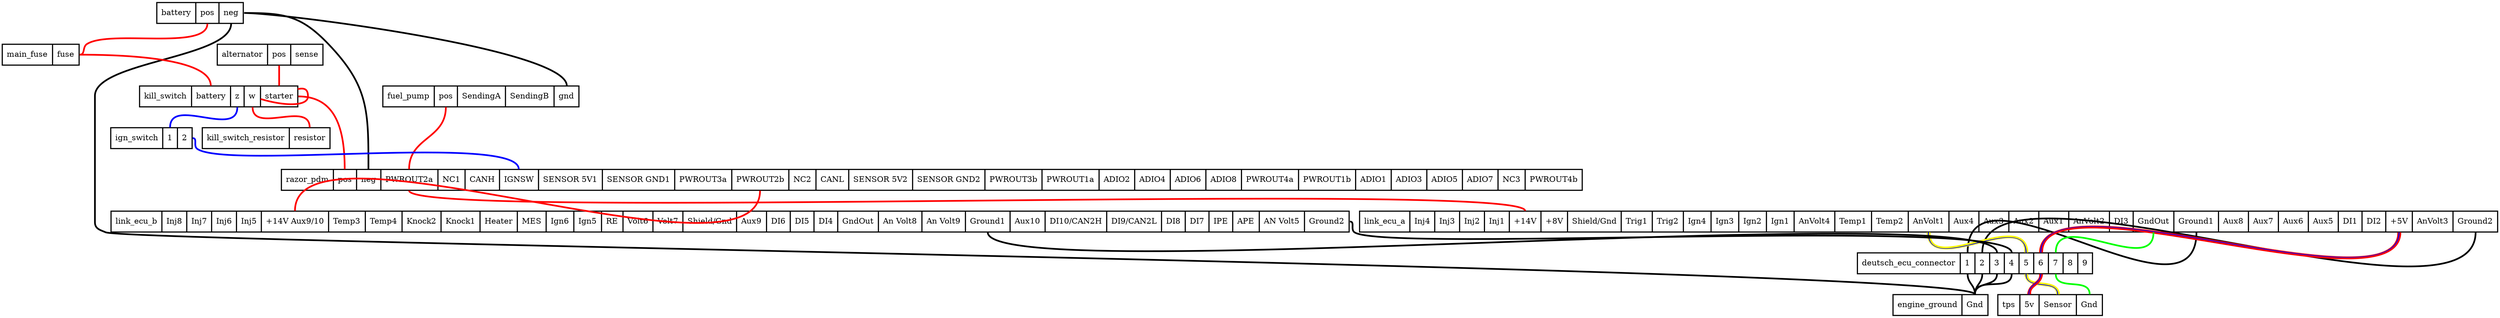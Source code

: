 graph "" {
	graph [bb="0,0,4416,548"];
	node [label="\N",
		shape=record,
		style=bold
	];
	battery	[height=0.51389,
		label="battery | <pos> pos | <neg> neg ",
		pos="350,529.5",
		ranksep=2.0,
		rects="273.5,511.5,342.5,547.5 342.5,511.5,383.5,547.5 383.5,511.5,426.5,547.5",
		width=2.125];
	main_fuse	[height=0.51389,
		label="main_fuse | <fuse> fuse ",
		pos="68,456.5",
		ranksep=2.0,
		rects="0,438.5,89,474.5 89,438.5,136,474.5",
		width=1.8889];
	battery:pos -- main_fuse:fuse	[color=red,
		penwidth=3,
		pos="363,511 363,463 190.6,500.62 150,475 141.5,469.64 147.05,456.5 137,456.5"];
	razor_pdm	[height=0.51389,
		label="razor_pdm | <pos> pos | <neg> neg | <PWROUT2a> PWROUT2a | <NC1> NC1 | <CANH> CANH | <IGNSW> IGNSW | <SENSOR 5V1> SENSOR 5V1 | <SENSOR \
GND1> SENSOR GND1 | <PWROUT3a> PWROUT3a | <PWROUT2b> PWROUT2b | <NC2> NC2 | <CANL> CANL | <SENSOR 5V2> SENSOR 5V2 | <SENSOR GND2> \
SENSOR GND2 | <PWROUT3b> PWROUT3b | <PWROUT1a> PWROUT1a | <ADIO2> ADIO2 | <ADIO4> ADIO4 | <ADIO6> ADIO6 | <ADIO8> ADIO8 | <PWROUT4a> \
PWROUT4a | <PWROUT1b> PWROUT1b | <ADIO1> ADIO1 | <ADIO3> ADIO3 | <ADIO5> ADIO5 | <ADIO7> ADIO7 | <NC3> NC3 | <PWROUT4b> PWROUT4b ",
		pos="1645,237.5",
		ranksep=2.0,
		rects="494,219.5,586,255.5 586,219.5,627,255.5 627,219.5,670,255.5 670,219.5,771,255.5 771,219.5,819,255.5 819,219.5,880,255.5 880,219.5,\
949,255.5 949,219.5,1062,255.5 1062,219.5,1190,255.5 1190,219.5,1291,255.5 1291,219.5,1392,255.5 1392,219.5,1440,255.5 1440,219.5,\
1498,255.5 1498,219.5,1611,255.5 1611,219.5,1739,255.5 1739,219.5,1840,255.5 1840,219.5,1941,255.5 1941,219.5,2004,255.5 2004,219.5,\
2067,255.5 2067,219.5,2130,255.5 2130,219.5,2193,255.5 2193,219.5,2294,255.5 2294,219.5,2395,255.5 2395,219.5,2458,255.5 2458,219.5,\
2521,255.5 2521,219.5,2584,255.5 2584,219.5,2647,255.5 2647,219.5,2695,255.5 2695,219.5,2796,255.5",
		width=31.972];
	battery:neg -- razor_pdm:neg	[color=black,
		penwidth=3,
		pos="428,529.5 498.51,529.5 528.07,525.78 577,475 648,401.32 648,358.32 648,256"];
	fuel_pump	[height=0.51389,
		label="fuel_pump | <pos> pos | <SendingA> SendingA | <SendingB> SendingB | <gnd> gnd ",
		pos="847,383.5",
		ranksep=2.0,
		rects="673.5,365.5,764.5,401.5 764.5,365.5,805.5,401.5 805.5,365.5,890.5,401.5 890.5,365.5,976.5,401.5 976.5,365.5,1020.5,401.5",
		width=4.8194];
	battery:neg -- fuel_pump:gnd	[color=black,
		penwidth=3,
		pos="428,529.5 493.01,529.5 999,467.01 999,402"];
	engine_ground	[height=0.51389,
		label="engine_ground | <Gnd> Gnd ",
		pos="3430,18.5",
		ranksep=2.0,
		rects="3346,0.5,3468,36.5 3468,0.5,3514,36.5",
		width=2.3333];
	battery:neg -- engine_ground:Gnd	[color=black,
		penwidth=3,
		pos="405,511 405,450.52 164,444.98 164,384.5 164,384.5 164,384.5 164,163.5 164,152.02 172.38,150.35 183,146 225.54,128.58 3491,82.969 \
3491,37"];
	kill_switch	[height=0.51389,
		label="kill_switch | <battery> battery | <z> z | <w> w | <starter> starter ",
		pos="383,383.5",
		ranksep=2.0,
		rects="243,365.5,335,401.5 335,365.5,404,401.5 404,365.5,428,401.5 428,365.5,457,401.5 457,365.5,523,401.5",
		width=3.8889];
	main_fuse:fuse -- kill_switch:battery	[color=red,
		penwidth=3,
		pos="137,456.5 189.96,456.5 369,454.96 369,402"];
	link_ecu_a	[height=0.51389,
		label="link_ecu_a | <Inj4> Inj4 | <Inj3> Inj3 | <Inj2> Inj2 | <Inj1> Inj1 | <+14V> +14V | <+8V> +8V | <Shield/Gnd> Shield/Gnd | <Trig1> \
Trig1 | <Trig2> Trig2 | <Ign4> Ign4 | <Ign3> Ign3 | <Ign2> Ign2 | <Ign1> Ign1 | <AnVolt4> AnVolt4 | <Temp1> Temp1 | <Temp2> Temp2 | <\
AnVolt1> AnVolt1 | <Aux4> Aux4 | <Aux3> Aux3 | <Aux2> Aux2 | <Aux1> Aux1 | <AnVolt2> AnVolt2 | <DI3> DI3 | <GndOut> GndOut | <Ground1> \
Ground1 | <Aux8> Aux8 | <Aux7> Aux7 | <Aux6> Aux6 | <Aux5> Aux5 | <DI1> DI1 | <DI2> DI2 | <+5V> +5V | <AnVolt3> AnVolt3 | <Ground2> \
Ground2 ",
		pos="3409,164.5",
		ranksep=2.0,
		rects="2402,146.5,2491,182.5 2491,146.5,2535,182.5 2535,146.5,2579,182.5 2579,146.5,2623,182.5 2623,146.5,2667,182.5 2667,146.5,2723,182.5 \
2723,146.5,2770,182.5 2770,146.5,2865,182.5 2865,146.5,2920,182.5 2920,146.5,2975,182.5 2975,146.5,3024,182.5 3024,146.5,3073,182.5 \
3073,146.5,3122,182.5 3122,146.5,3171,182.5 3171,146.5,3243,182.5 3243,146.5,3308,182.5 3308,146.5,3373,182.5 3373,146.5,3445,182.5 \
3445,146.5,3498,182.5 3498,146.5,3551,182.5 3551,146.5,3604,182.5 3604,146.5,3657,182.5 3657,146.5,3729,182.5 3729,146.5,3771,182.5 \
3771,146.5,3843,182.5 3843,146.5,3922,182.5 3922,146.5,3975,182.5 3975,146.5,4028,182.5 4028,146.5,4081,182.5 4081,146.5,4134,182.5 \
4134,146.5,4176,182.5 4176,146.5,4218,182.5 4218,146.5,4265,182.5 4265,146.5,4337,182.5 4337,146.5,4416,182.5",
		width=27.972];
	razor_pdm:PWROUT2a -- link_ecu_a:"+14V"	[color=red,
		penwidth=3,
		pos="720,219 720,164.13 2695,237.87 2695,183"];
	link_ecu_b	[height=0.51389,
		label="link_ecu_b | <Inj8> Inj8 | <Inj7> Inj7 | <Inj6> Inj6 | <Inj5> Inj5 | <+14V Aux9/10> +14V Aux9/10 | <Temp3> Temp3 | <Temp4> Temp4 | <\
Knock2> Knock2 | <Knock1> Knock1 | <Heater> Heater | <MES> MES | <Ign6> Ign6 | <Ign5> Ign5 | <RE> RE | <Volt6> Volt6 | <Volt7> Volt7 | <\
Shield/Gnd> Shield/Gnd | <Aux9> Aux9 | <DI6> DI6 | <DI5> DI5 | <DI4> DI4 | <GndOut> GndOut | <An Volt8> An Volt8 | <An Volt9> An \
Volt9 | <Ground1> Ground1 | <Aux10> Aux10 | <DI10/CAN2H> DI10/CAN2H | <DI9/CAN2L> DI9/CAN2L | <DI8> DI8 | <DI7> DI7 | <IPE> IPE | <\
APE> APE | <AN Volt5> AN Volt5 | <Ground2> Ground2 ",
		pos="1288,164.5",
		ranksep=2.0,
		rects="192.5,146.5,282.5,182.5 282.5,146.5,326.5,182.5 326.5,146.5,370.5,182.5 370.5,146.5,414.5,182.5 414.5,146.5,458.5,182.5 458.5,146.5,\
577.5,182.5 577.5,146.5,642.5,182.5 642.5,146.5,707.5,182.5 707.5,146.5,776.5,182.5 776.5,146.5,845.5,182.5 845.5,146.5,911.5,182.5 \
911.5,146.5,962.5,182.5 962.5,146.5,1011.5,182.5 1011.5,146.5,1060.5,182.5 1060.5,146.5,1098.5,182.5 1098.5,146.5,1151.5,182.5 1151.5,\
146.5,1204.5,182.5 1204.5,146.5,1299.5,182.5 1299.5,146.5,1352.5,182.5 1352.5,146.5,1394.5,182.5 1394.5,146.5,1436.5,182.5 1436.5,\
146.5,1478.5,182.5 1478.5,146.5,1550.5,182.5 1550.5,146.5,1627.5,182.5 1627.5,146.5,1704.5,182.5 1704.5,146.5,1783.5,182.5 1783.5,\
146.5,1845.5,182.5 1845.5,146.5,1954.5,182.5 1954.5,146.5,2051.5,182.5 2051.5,146.5,2093.5,182.5 2093.5,146.5,2135.5,182.5 2135.5,\
146.5,2177.5,182.5 2177.5,146.5,2224.5,182.5 2224.5,146.5,2304.5,182.5 2304.5,146.5,2383.5,182.5",
		width=30.431];
	razor_pdm:PWROUT2b -- link_ecu_b:"+14V Aux9/10"	[color=red,
		penwidth=3,
		pos="1341,219 1341,35.936 518,366.06 518,183"];
	fuel_pump:pos -- razor_pdm:PWROUT2a	[color=red,
		penwidth=3,
		pos="785,365 785,308.6 720,312.4 720,256"];
	kill_switch:starter -- razor_pdm:pos	[color=red,
		penwidth=3,
		pos="524,383.5 591.37,383.5 606,323.37 606,256"];
	kill_switch:starter -- kill_switch:w	[color=red,
		penwidth=3,
		pos="523.03,396.1 536.25,399.02 541,394.82 541,383.5 541,367.15 503.61,365.65 457.29,379"];
	kill_switch_resistor	[height=0.51389,
		label="kill_switch_resistor | <resistor> resistor ",
		pos="467,310.5",
		ranksep=2.0,
		rects="354,292.5,508,328.5 508,292.5,580,328.5",
		width=3.1389];
	kill_switch:w -- kill_switch_resistor:resistor	[color=red,
		penwidth=3,
		pos="443,365 443,317.34 544,376.66 544,329"];
	ign_switch	[height=0.51389,
		label="ign_switch | <1> 1 | <2> 2 ",
		pos="264,310.5",
		ranksep=2.0,
		rects="192,292.5,284,328.5 284,292.5,310,328.5 310,292.5,336,328.5",
		width=2];
	kill_switch:z -- ign_switch:1	[color=blue,
		penwidth=3,
		pos="416,365 416,309.74 297,384.26 297,329"];
	deutsch_ecu_connector	[height=0.51389,
		label="deutsch_ecu_connector | <1> 1 | <2> 2 | <3> 3 | <4> 4 | <5> 5 | <6> 6 | <7> 7 | <8> 8 | <9> 9 ",
		pos="3491,91.5",
		ranksep=2.0,
		rects="3283,73.5,3465,109.5 3465,73.5,3491,109.5 3491,73.5,3517,109.5 3517,73.5,3543,109.5 3543,73.5,3569,109.5 3569,73.5,3595,109.5 3595,\
73.5,3621,109.5 3621,73.5,3647,109.5 3647,73.5,3673,109.5 3673,73.5,3699,109.5",
		width=5.7778];
	link_ecu_a:Ground1 -- deutsch_ecu_connector:1	[color=black,
		penwidth=3,
		pos="3883,146 3883,-34.71 3478,290.71 3478,110"];
	link_ecu_a:Ground2 -- deutsch_ecu_connector:2	[color=black,
		penwidth=3,
		pos="4377,146 4377,-48.165 3504,304.16 3504,110"];
	link_ecu_a:AnVolt1 -- deutsch_ecu_connector:5	[color="yellow:blue:yellow",
		penwidth=3,
		pos="3409,146 3409,67.464 3582,188.54 3582,110"];
	link_ecu_a:"+5V" -- deutsch_ecu_connector:6	[color="red:blue:red",
		penwidth=3,
		pos="4242,146 4242,4.8842 3608,251.12 3608,110"];
	link_ecu_a:GndOut -- deutsch_ecu_connector:7	[color=green,
		penwidth=3,
		pos="3807,146 3807,67.464 3634,188.54 3634,110"];
	link_ecu_b:Ground1 -- deutsch_ecu_connector:3	[color=black,
		penwidth=3,
		pos="1744,146 1744,46.758 3530,209.24 3530,110"];
	link_ecu_b:Ground2 -- deutsch_ecu_connector:4	[color=black,
		penwidth=3,
		pos="2385,164.5 2394,164.5 2385.6,151.03 2393,146 2446.5,109.67 3556,174.64 3556,110"];
	ign_switch:2 -- razor_pdm:IGNSW	[color=blue,
		penwidth=3,
		pos="337,310.5 345.96,310.5 337.67,297.15 345,292 396.82,255.56 914,319.35 914,256"];
	alternator	[height=0.51389,
		label="alternator | <pos> pos | <sense> sense ",
		pos="474,456.5",
		ranksep=2.0,
		rects="380.5,438.5,469.5,474.5 469.5,438.5,510.5,474.5 510.5,438.5,567.5,474.5",
		width=2.5972];
	alternator:pos -- kill_switch:starter	[color=red,
		penwidth=3,
		pos="490,438 490,422 490,418 490,402"];
	deutsch_ecu_connector:1 -- engine_ground:Gnd	[color=black,
		penwidth=3,
		pos="3478,73 3478,55.989 3491,54.011 3491,37"];
	deutsch_ecu_connector:2 -- engine_ground:Gnd	[color=black,
		penwidth=3,
		pos="3504,73 3504,55.989 3491,54.011 3491,37"];
	deutsch_ecu_connector:3 -- engine_ground:Gnd	[color=black,
		penwidth=3,
		pos="3530,73 3530,49.411 3491,60.589 3491,37"];
	deutsch_ecu_connector:4 -- engine_ground:Gnd	[color=black,
		penwidth=3,
		pos="3556,73 3556,39.976 3491,70.024 3491,37"];
	tps	[height=0.51389,
		label="tps | <5v> 5v | <Sensor> Sensor | <Gnd> Gnd ",
		pos="3624,18.5",
		ranksep=2.0,
		rects="3531.5,0.5,3570.5,36.5 3570.5,0.5,3604.5,36.5 3604.5,0.5,3670.5,36.5 3670.5,0.5,3716.5,36.5",
		width=2.5694];
	deutsch_ecu_connector:5 -- tps:Sensor	[color="yellow:blue:yellow",
		penwidth=3,
		pos="3582,73 3582,43.412 3638,66.588 3638,37"];
	deutsch_ecu_connector:6 -- tps:"5v"	[color="red:blue:red",
		penwidth=3,
		pos="3608,73 3608,54.477 3587,55.523 3587,37"];
	deutsch_ecu_connector:7 -- tps:Gnd	[color=green,
		penwidth=3,
		pos="3634,73 3634,41.902 3694,68.098 3694,37"];
}
